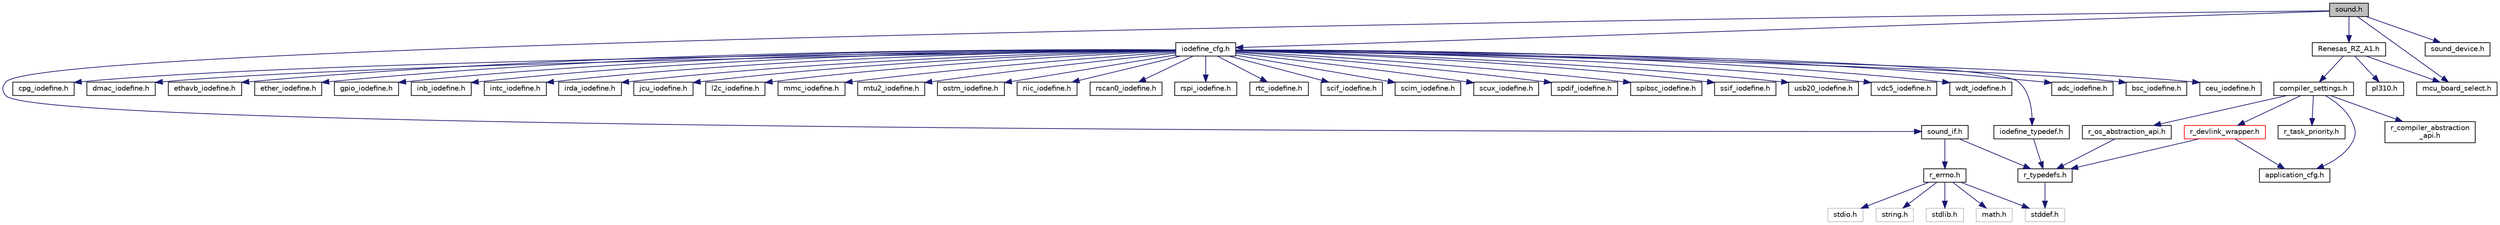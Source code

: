 digraph "sound.h"
{
 // LATEX_PDF_SIZE
  edge [fontname="Helvetica",fontsize="10",labelfontname="Helvetica",labelfontsize="10"];
  node [fontname="Helvetica",fontsize="10",shape=record];
  Node1 [label="sound.h",height=0.2,width=0.4,color="black", fillcolor="grey75", style="filled", fontcolor="black",tooltip="sound driver functions header"];
  Node1 -> Node2 [color="midnightblue",fontsize="10",style="solid",fontname="Helvetica"];
  Node2 [label="sound_if.h",height=0.2,width=0.4,color="black", fillcolor="white", style="filled",URL="$da/d9a/sound__if_8h.html",tooltip=" "];
  Node2 -> Node3 [color="midnightblue",fontsize="10",style="solid",fontname="Helvetica"];
  Node3 [label="r_typedefs.h",height=0.2,width=0.4,color="black", fillcolor="white", style="filled",URL="$d9/de3/r__typedefs_8h.html",tooltip=" "];
  Node3 -> Node4 [color="midnightblue",fontsize="10",style="solid",fontname="Helvetica"];
  Node4 [label="stddef.h",height=0.2,width=0.4,color="grey75", fillcolor="white", style="filled",tooltip=" "];
  Node2 -> Node5 [color="midnightblue",fontsize="10",style="solid",fontname="Helvetica"];
  Node5 [label="r_errno.h",height=0.2,width=0.4,color="black", fillcolor="white", style="filled",URL="$d7/d19/r__errno_8h.html",tooltip=" "];
  Node5 -> Node6 [color="midnightblue",fontsize="10",style="solid",fontname="Helvetica"];
  Node6 [label="stdio.h",height=0.2,width=0.4,color="grey75", fillcolor="white", style="filled",tooltip=" "];
  Node5 -> Node7 [color="midnightblue",fontsize="10",style="solid",fontname="Helvetica"];
  Node7 [label="string.h",height=0.2,width=0.4,color="grey75", fillcolor="white", style="filled",tooltip=" "];
  Node5 -> Node8 [color="midnightblue",fontsize="10",style="solid",fontname="Helvetica"];
  Node8 [label="stdlib.h",height=0.2,width=0.4,color="grey75", fillcolor="white", style="filled",tooltip=" "];
  Node5 -> Node4 [color="midnightblue",fontsize="10",style="solid",fontname="Helvetica"];
  Node5 -> Node9 [color="midnightblue",fontsize="10",style="solid",fontname="Helvetica"];
  Node9 [label="math.h",height=0.2,width=0.4,color="grey75", fillcolor="white", style="filled",tooltip=" "];
  Node1 -> Node10 [color="midnightblue",fontsize="10",style="solid",fontname="Helvetica"];
  Node10 [label="iodefine_cfg.h",height=0.2,width=0.4,color="black", fillcolor="white", style="filled",URL="$d9/d39/iodefine__cfg_8h.html",tooltip=" "];
  Node10 -> Node11 [color="midnightblue",fontsize="10",style="solid",fontname="Helvetica"];
  Node11 [label="iodefine_typedef.h",height=0.2,width=0.4,color="black", fillcolor="white", style="filled",URL="$d9/d0e/iodefine__typedef_8h.html",tooltip=" "];
  Node11 -> Node3 [color="midnightblue",fontsize="10",style="solid",fontname="Helvetica"];
  Node10 -> Node12 [color="midnightblue",fontsize="10",style="solid",fontname="Helvetica"];
  Node12 [label="adc_iodefine.h",height=0.2,width=0.4,color="black", fillcolor="white", style="filled",URL="$d6/d62/adc__iodefine_8h.html",tooltip=" "];
  Node10 -> Node13 [color="midnightblue",fontsize="10",style="solid",fontname="Helvetica"];
  Node13 [label="bsc_iodefine.h",height=0.2,width=0.4,color="black", fillcolor="white", style="filled",URL="$d5/df7/bsc__iodefine_8h.html",tooltip=" "];
  Node10 -> Node14 [color="midnightblue",fontsize="10",style="solid",fontname="Helvetica"];
  Node14 [label="ceu_iodefine.h",height=0.2,width=0.4,color="black", fillcolor="white", style="filled",URL="$d0/d81/ceu__iodefine_8h.html",tooltip=" "];
  Node10 -> Node15 [color="midnightblue",fontsize="10",style="solid",fontname="Helvetica"];
  Node15 [label="cpg_iodefine.h",height=0.2,width=0.4,color="black", fillcolor="white", style="filled",URL="$d0/d7f/cpg__iodefine_8h.html",tooltip=" "];
  Node10 -> Node16 [color="midnightblue",fontsize="10",style="solid",fontname="Helvetica"];
  Node16 [label="dmac_iodefine.h",height=0.2,width=0.4,color="black", fillcolor="white", style="filled",URL="$d0/d60/dmac__iodefine_8h.html",tooltip=" "];
  Node10 -> Node17 [color="midnightblue",fontsize="10",style="solid",fontname="Helvetica"];
  Node17 [label="ethavb_iodefine.h",height=0.2,width=0.4,color="black", fillcolor="white", style="filled",URL="$d7/d76/ethavb__iodefine_8h.html",tooltip=" "];
  Node10 -> Node18 [color="midnightblue",fontsize="10",style="solid",fontname="Helvetica"];
  Node18 [label="ether_iodefine.h",height=0.2,width=0.4,color="black", fillcolor="white", style="filled",URL="$d4/dba/ether__iodefine_8h.html",tooltip=" "];
  Node10 -> Node19 [color="midnightblue",fontsize="10",style="solid",fontname="Helvetica"];
  Node19 [label="gpio_iodefine.h",height=0.2,width=0.4,color="black", fillcolor="white", style="filled",URL="$d5/db4/gpio__iodefine_8h.html",tooltip=" "];
  Node10 -> Node20 [color="midnightblue",fontsize="10",style="solid",fontname="Helvetica"];
  Node20 [label="inb_iodefine.h",height=0.2,width=0.4,color="black", fillcolor="white", style="filled",URL="$dc/dc5/inb__iodefine_8h.html",tooltip=" "];
  Node10 -> Node21 [color="midnightblue",fontsize="10",style="solid",fontname="Helvetica"];
  Node21 [label="intc_iodefine.h",height=0.2,width=0.4,color="black", fillcolor="white", style="filled",URL="$d4/da7/intc__iodefine_8h.html",tooltip=" "];
  Node10 -> Node22 [color="midnightblue",fontsize="10",style="solid",fontname="Helvetica"];
  Node22 [label="irda_iodefine.h",height=0.2,width=0.4,color="black", fillcolor="white", style="filled",URL="$d3/d0a/irda__iodefine_8h.html",tooltip=" "];
  Node10 -> Node23 [color="midnightblue",fontsize="10",style="solid",fontname="Helvetica"];
  Node23 [label="jcu_iodefine.h",height=0.2,width=0.4,color="black", fillcolor="white", style="filled",URL="$d1/d37/jcu__iodefine_8h.html",tooltip=" "];
  Node10 -> Node24 [color="midnightblue",fontsize="10",style="solid",fontname="Helvetica"];
  Node24 [label="l2c_iodefine.h",height=0.2,width=0.4,color="black", fillcolor="white", style="filled",URL="$d3/da4/l2c__iodefine_8h.html",tooltip=" "];
  Node10 -> Node25 [color="midnightblue",fontsize="10",style="solid",fontname="Helvetica"];
  Node25 [label="mmc_iodefine.h",height=0.2,width=0.4,color="black", fillcolor="white", style="filled",URL="$d1/d66/mmc__iodefine_8h.html",tooltip=" "];
  Node10 -> Node26 [color="midnightblue",fontsize="10",style="solid",fontname="Helvetica"];
  Node26 [label="mtu2_iodefine.h",height=0.2,width=0.4,color="black", fillcolor="white", style="filled",URL="$d5/d3a/mtu2__iodefine_8h.html",tooltip=" "];
  Node10 -> Node27 [color="midnightblue",fontsize="10",style="solid",fontname="Helvetica"];
  Node27 [label="ostm_iodefine.h",height=0.2,width=0.4,color="black", fillcolor="white", style="filled",URL="$d7/d89/ostm__iodefine_8h.html",tooltip=" "];
  Node10 -> Node28 [color="midnightblue",fontsize="10",style="solid",fontname="Helvetica"];
  Node28 [label="riic_iodefine.h",height=0.2,width=0.4,color="black", fillcolor="white", style="filled",URL="$da/dd7/riic__iodefine_8h.html",tooltip=" "];
  Node10 -> Node29 [color="midnightblue",fontsize="10",style="solid",fontname="Helvetica"];
  Node29 [label="rscan0_iodefine.h",height=0.2,width=0.4,color="black", fillcolor="white", style="filled",URL="$d7/df8/rscan0__iodefine_8h.html",tooltip=" "];
  Node10 -> Node30 [color="midnightblue",fontsize="10",style="solid",fontname="Helvetica"];
  Node30 [label="rspi_iodefine.h",height=0.2,width=0.4,color="black", fillcolor="white", style="filled",URL="$d2/db1/rspi__iodefine_8h.html",tooltip=" "];
  Node10 -> Node31 [color="midnightblue",fontsize="10",style="solid",fontname="Helvetica"];
  Node31 [label="rtc_iodefine.h",height=0.2,width=0.4,color="black", fillcolor="white", style="filled",URL="$da/d83/rtc__iodefine_8h.html",tooltip=" "];
  Node10 -> Node32 [color="midnightblue",fontsize="10",style="solid",fontname="Helvetica"];
  Node32 [label="scif_iodefine.h",height=0.2,width=0.4,color="black", fillcolor="white", style="filled",URL="$dd/dc2/scif__iodefine_8h.html",tooltip=" "];
  Node10 -> Node33 [color="midnightblue",fontsize="10",style="solid",fontname="Helvetica"];
  Node33 [label="scim_iodefine.h",height=0.2,width=0.4,color="black", fillcolor="white", style="filled",URL="$de/d45/scim__iodefine_8h.html",tooltip=" "];
  Node10 -> Node34 [color="midnightblue",fontsize="10",style="solid",fontname="Helvetica"];
  Node34 [label="scux_iodefine.h",height=0.2,width=0.4,color="black", fillcolor="white", style="filled",URL="$dc/d9b/scux__iodefine_8h.html",tooltip=" "];
  Node10 -> Node35 [color="midnightblue",fontsize="10",style="solid",fontname="Helvetica"];
  Node35 [label="spdif_iodefine.h",height=0.2,width=0.4,color="black", fillcolor="white", style="filled",URL="$df/dc3/spdif__iodefine_8h.html",tooltip=" "];
  Node10 -> Node36 [color="midnightblue",fontsize="10",style="solid",fontname="Helvetica"];
  Node36 [label="spibsc_iodefine.h",height=0.2,width=0.4,color="black", fillcolor="white", style="filled",URL="$d2/d07/spibsc__iodefine_8h.html",tooltip=" "];
  Node10 -> Node37 [color="midnightblue",fontsize="10",style="solid",fontname="Helvetica"];
  Node37 [label="ssif_iodefine.h",height=0.2,width=0.4,color="black", fillcolor="white", style="filled",URL="$da/d7d/ssif__iodefine_8h.html",tooltip=" "];
  Node10 -> Node38 [color="midnightblue",fontsize="10",style="solid",fontname="Helvetica"];
  Node38 [label="usb20_iodefine.h",height=0.2,width=0.4,color="black", fillcolor="white", style="filled",URL="$df/d31/usb20__iodefine_8h.html",tooltip=" "];
  Node10 -> Node39 [color="midnightblue",fontsize="10",style="solid",fontname="Helvetica"];
  Node39 [label="vdc5_iodefine.h",height=0.2,width=0.4,color="black", fillcolor="white", style="filled",URL="$d1/d20/vdc5__iodefine_8h.html",tooltip=" "];
  Node10 -> Node40 [color="midnightblue",fontsize="10",style="solid",fontname="Helvetica"];
  Node40 [label="wdt_iodefine.h",height=0.2,width=0.4,color="black", fillcolor="white", style="filled",URL="$d2/d7f/wdt__iodefine_8h.html",tooltip=" "];
  Node1 -> Node41 [color="midnightblue",fontsize="10",style="solid",fontname="Helvetica"];
  Node41 [label="Renesas_RZ_A1.h",height=0.2,width=0.4,color="black", fillcolor="white", style="filled",URL="$da/dbb/Renesas__RZ__A1_8h.html",tooltip="CMSIS Cortex-A9 Core Peripheral Access Layer Header File for the Renesas_RZ_A1."];
  Node41 -> Node42 [color="midnightblue",fontsize="10",style="solid",fontname="Helvetica"];
  Node42 [label="compiler_settings.h",height=0.2,width=0.4,color="black", fillcolor="white", style="filled",URL="$d7/d32/compiler__settings_8h.html",tooltip=" "];
  Node42 -> Node43 [color="midnightblue",fontsize="10",style="solid",fontname="Helvetica"];
  Node43 [label="application_cfg.h",height=0.2,width=0.4,color="black", fillcolor="white", style="filled",URL="$d0/d93/application__cfg_8h.html",tooltip=" "];
  Node42 -> Node44 [color="midnightblue",fontsize="10",style="solid",fontname="Helvetica"];
  Node44 [label="r_compiler_abstraction\l_api.h",height=0.2,width=0.4,color="black", fillcolor="white", style="filled",URL="$d6/dab/r__compiler__abstraction__api_8h.html",tooltip=" "];
  Node42 -> Node45 [color="midnightblue",fontsize="10",style="solid",fontname="Helvetica"];
  Node45 [label="r_os_abstraction_api.h",height=0.2,width=0.4,color="black", fillcolor="white", style="filled",URL="$df/d66/r__os__abstraction__api_8h.html",tooltip=" "];
  Node45 -> Node3 [color="midnightblue",fontsize="10",style="solid",fontname="Helvetica"];
  Node42 -> Node46 [color="midnightblue",fontsize="10",style="solid",fontname="Helvetica"];
  Node46 [label="r_devlink_wrapper.h",height=0.2,width=0.4,color="red", fillcolor="white", style="filled",URL="$db/d34/r__devlink__wrapper_8h.html",tooltip=" "];
  Node46 -> Node3 [color="midnightblue",fontsize="10",style="solid",fontname="Helvetica"];
  Node46 -> Node43 [color="midnightblue",fontsize="10",style="solid",fontname="Helvetica"];
  Node42 -> Node50 [color="midnightblue",fontsize="10",style="solid",fontname="Helvetica"];
  Node50 [label="r_task_priority.h",height=0.2,width=0.4,color="black", fillcolor="white", style="filled",URL="$db/de8/r__task__priority_8h.html",tooltip=" "];
  Node41 -> Node51 [color="midnightblue",fontsize="10",style="solid",fontname="Helvetica"];
  Node51 [label="mcu_board_select.h",height=0.2,width=0.4,color="black", fillcolor="white", style="filled",URL="$d4/d2b/mcu__board__select_8h.html",tooltip=" "];
  Node41 -> Node52 [color="midnightblue",fontsize="10",style="solid",fontname="Helvetica"];
  Node52 [label="pl310.h",height=0.2,width=0.4,color="black", fillcolor="white", style="filled",URL="$d6/d26/pl310_8h.html",tooltip="Implementation of pl310 functions."];
  Node1 -> Node53 [color="midnightblue",fontsize="10",style="solid",fontname="Helvetica"];
  Node53 [label="sound_device.h",height=0.2,width=0.4,color="black", fillcolor="white", style="filled",URL="$d3/d21/sound__device_8h.html",tooltip=" "];
  Node1 -> Node51 [color="midnightblue",fontsize="10",style="solid",fontname="Helvetica"];
}
